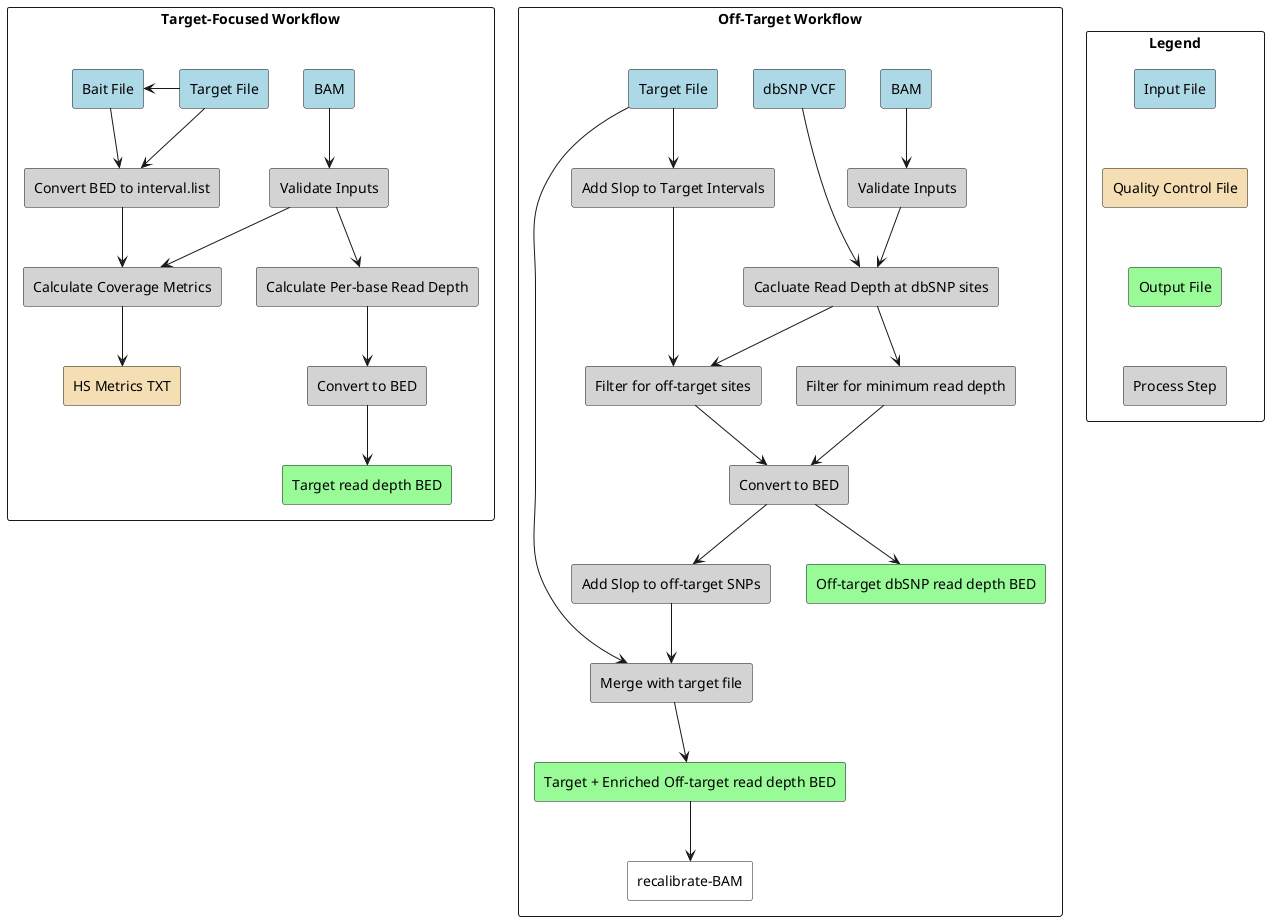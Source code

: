 @startuml
hide stereotype

skinparam rectangle {
    BackgroundColor<<InputFile>> #LightBlue
    BackgroundColor<<QCFile>> #Wheat
    BackgroundColor<<OutputFile>> #PaleGreen
    BackgroundColor<<ProcessStep>> #LightGray
    BorderColor<<transparent>> transparent
    FontSize<<transparent>> 0
}

' target workflow
rectangle "Target-Focused Workflow" {
    ' input
    rectangle Input as Input1 <<transparent>> {
        rectangle "Target File" as TargetFile1 <<InputFile>>
        rectangle "Bait File" as BaitFile <<InputFile>>
        rectangle "BAM" as BAM1 <<InputFile>>
    }
    ' process steps
    rectangle "Validate Inputs" as ValInputs1 <<ProcessStep>>
    rectangle "Calculate Per-base Read Depth" as CalcReadDepth <<ProcessStep>>
    rectangle "Convert BED to interval.list" as ConvBEDtoIntervalList <<ProcessStep>>
    rectangle "Convert to BED" as ConvtoBED1 <<ProcessStep>>
    rectangle "Calculate Coverage Metrics" as CalcCovMetrics <<ProcessStep>>
    ' output files
    rectangle "Target read depth BED" as TargetReadDepthBED <<OutputFile>>
    ' QC files
    rectangle "HS Metrics TXT" as HSMetrics <<QCFile>>
}


' off target workflow
rectangle "Off-Target Workflow" {
    ' input
    rectangle Input as Input2 <<transparent>> {
        rectangle "Target File" as TargetFile2 <<InputFile>>
        rectangle "dbSNP VCF" as dbSNP_VCF <<InputFile>>
        rectangle "BAM" as BAM2 <<InputFile>>
    }
    ' process steps
    rectangle "Validate Inputs" as ValInputs2 <<ProcessStep>>
    rectangle "Cacluate Read Depth at dbSNP sites" as CalcReadDepthAtdbSNP <<ProcessStep>>
    rectangle "Filter for minimum read depth" as FilterReadDepth <<ProcessStep>>
    rectangle "Filter for off-target sites" as FilterOffTarget <<ProcessStep>>
    rectangle "Convert to BED" as ConvtoBED2 <<ProcessStep>>
    rectangle "Add Slop to off-target SNPs" as AddSlopOffTarget <<ProcessStep>>
    rectangle "Merge with target file" as MergeWithTarget <<ProcessStep>>
    rectangle "Add Slop to Target Intervals" as AddSlopTarget <<ProcessStep>>

    ' output files
    rectangle "Target + Enriched Off-target read depth BED" as TargetPlusOffTargetReadDepthBED <<OutputFile>>
    rectangle "Off-target dbSNP read depth BED" as OffTargetReadDepth <<OutputFile>>

    ' end node
    rectangle "recalibrate-BAM" as RecalBAM #White
}



TargetFile1 -l-> BaitFile
TargetFile1 --> ConvBEDtoIntervalList
TargetFile2 --> AddSlopTarget
TargetFile2 --> MergeWithTarget

BaitFile --> ConvBEDtoIntervalList

BAM1 --> ValInputs1
BAM2 --> ValInputs2

dbSNP_VCF --> CalcReadDepthAtdbSNP

ValInputs1 --> CalcReadDepth
ValInputs1 --> CalcCovMetrics
ValInputs2 --> CalcReadDepthAtdbSNP

ConvBEDtoIntervalList --> CalcCovMetrics
CalcCovMetrics --> HSMetrics

CalcReadDepth --> ConvtoBED1
ConvtoBED1 --> TargetReadDepthBED

CalcReadDepthAtdbSNP --> FilterReadDepth
CalcReadDepthAtdbSNP --> FilterOffTarget

AddSlopTarget --> FilterOffTarget

FilterReadDepth --> ConvtoBED2
FilterOffTarget --> ConvtoBED2

ConvtoBED2 --> OffTargetReadDepth
ConvtoBED2 --> AddSlopOffTarget

AddSlopOffTarget --> MergeWithTarget

MergeWithTarget --> TargetPlusOffTargetReadDepthBED

TargetPlusOffTargetReadDepthBED --> RecalBAM


' Legend
rectangle Legend {
    rectangle "Input File" as IF <<InputFile>>
    rectangle "Quality Control File" as QC <<QCFile>>
    rectangle "Output File" as OF <<OutputFile>>
    rectangle "Process Step" as PS <<ProcessStep>>
}

IF -[hidden]-> QC
QC -[hidden]-> OF
OF -[hidden]-> PS

@enduml
